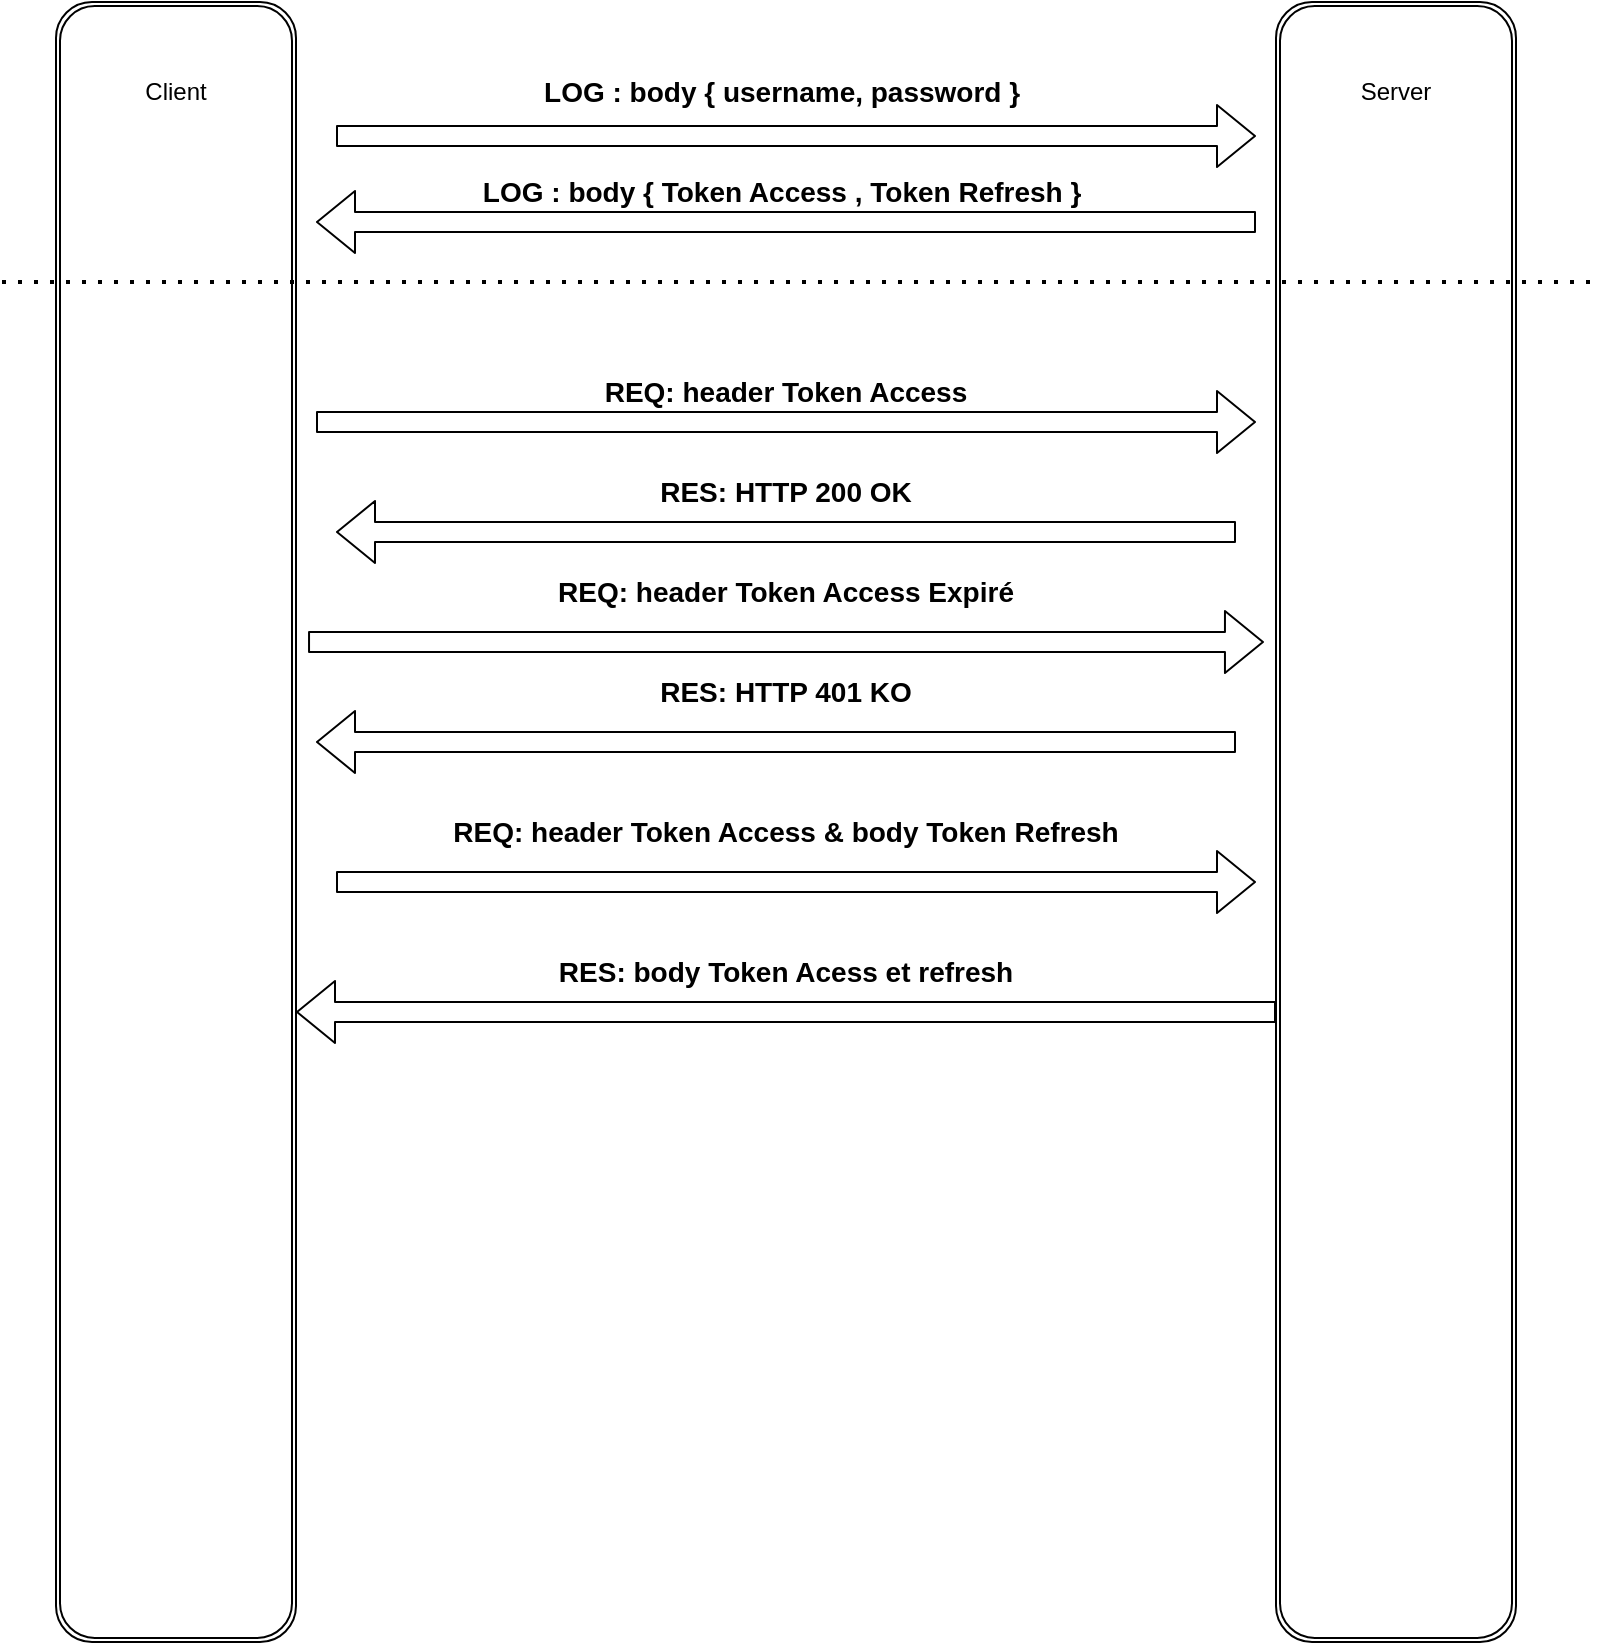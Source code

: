 <mxfile>
    <diagram id="mMa_coR_gicrqLnb21xZ" name="Page-1">
        <mxGraphModel dx="1609" dy="476" grid="1" gridSize="10" guides="1" tooltips="1" connect="1" arrows="1" fold="1" page="1" pageScale="1" pageWidth="827" pageHeight="1169" math="0" shadow="0">
            <root>
                <mxCell id="0"/>
                <mxCell id="1" parent="0"/>
                <mxCell id="2" value="" style="shape=ext;double=1;rounded=1;whiteSpace=wrap;html=1;" vertex="1" parent="1">
                    <mxGeometry x="10" y="50" width="120" height="820" as="geometry"/>
                </mxCell>
                <mxCell id="3" value="Client" style="text;html=1;strokeColor=none;fillColor=none;align=center;verticalAlign=middle;whiteSpace=wrap;rounded=0;" vertex="1" parent="1">
                    <mxGeometry x="40" y="80" width="60" height="30" as="geometry"/>
                </mxCell>
                <mxCell id="4" value="" style="shape=ext;double=1;rounded=1;whiteSpace=wrap;html=1;" vertex="1" parent="1">
                    <mxGeometry x="620" y="50" width="120" height="820" as="geometry"/>
                </mxCell>
                <mxCell id="5" value="Server" style="text;html=1;strokeColor=none;fillColor=none;align=center;verticalAlign=middle;whiteSpace=wrap;rounded=0;" vertex="1" parent="1">
                    <mxGeometry x="650" y="80" width="60" height="30" as="geometry"/>
                </mxCell>
                <mxCell id="6" value="" style="shape=flexArrow;endArrow=classic;html=1;" edge="1" parent="1">
                    <mxGeometry width="50" height="50" relative="1" as="geometry">
                        <mxPoint x="150" y="117" as="sourcePoint"/>
                        <mxPoint x="610" y="117" as="targetPoint"/>
                    </mxGeometry>
                </mxCell>
                <mxCell id="7" value="LOG : body { username, password }&amp;nbsp;" style="text;html=1;strokeColor=none;fillColor=none;align=center;verticalAlign=middle;whiteSpace=wrap;rounded=0;fontSize=14;fontStyle=1" vertex="1" parent="1">
                    <mxGeometry x="160" y="80" width="430" height="30" as="geometry"/>
                </mxCell>
                <mxCell id="8" value="" style="shape=flexArrow;endArrow=classic;html=1;" edge="1" parent="1">
                    <mxGeometry width="50" height="50" relative="1" as="geometry">
                        <mxPoint x="140" y="260" as="sourcePoint"/>
                        <mxPoint x="610" y="260" as="targetPoint"/>
                    </mxGeometry>
                </mxCell>
                <mxCell id="9" value="" style="shape=flexArrow;endArrow=classic;html=1;" edge="1" parent="1">
                    <mxGeometry width="50" height="50" relative="1" as="geometry">
                        <mxPoint x="610" y="160" as="sourcePoint"/>
                        <mxPoint x="140" y="160" as="targetPoint"/>
                    </mxGeometry>
                </mxCell>
                <mxCell id="10" value="LOG : body { Token Access , Token Refresh }&amp;nbsp;" style="text;html=1;strokeColor=none;fillColor=none;align=center;verticalAlign=middle;whiteSpace=wrap;rounded=0;fontSize=14;fontStyle=1" vertex="1" parent="1">
                    <mxGeometry x="160" y="130" width="430" height="30" as="geometry"/>
                </mxCell>
                <mxCell id="11" value="REQ: header Token Access" style="text;html=1;strokeColor=none;fillColor=none;align=center;verticalAlign=middle;whiteSpace=wrap;rounded=0;fontSize=14;fontStyle=1" vertex="1" parent="1">
                    <mxGeometry x="160" y="230" width="430" height="30" as="geometry"/>
                </mxCell>
                <mxCell id="12" value="" style="shape=flexArrow;endArrow=classic;html=1;fontSize=14;fontStyle=1" edge="1" parent="1">
                    <mxGeometry width="50" height="50" relative="1" as="geometry">
                        <mxPoint x="600" y="315" as="sourcePoint"/>
                        <mxPoint x="150" y="315" as="targetPoint"/>
                    </mxGeometry>
                </mxCell>
                <mxCell id="13" value="RES: HTTP 200 OK" style="text;html=1;strokeColor=none;fillColor=none;align=center;verticalAlign=middle;whiteSpace=wrap;rounded=0;fontSize=14;fontStyle=1" vertex="1" parent="1">
                    <mxGeometry x="160" y="280" width="430" height="30" as="geometry"/>
                </mxCell>
                <mxCell id="14" value="" style="shape=flexArrow;endArrow=classic;html=1;entryX=-0.017;entryY=0.111;entryDx=0;entryDy=0;entryPerimeter=0;" edge="1" parent="1">
                    <mxGeometry width="50" height="50" relative="1" as="geometry">
                        <mxPoint x="136.02" y="370" as="sourcePoint"/>
                        <mxPoint x="613.98" y="370" as="targetPoint"/>
                    </mxGeometry>
                </mxCell>
                <mxCell id="15" value="REQ: header Token Access Expiré" style="text;html=1;strokeColor=none;fillColor=none;align=center;verticalAlign=middle;whiteSpace=wrap;rounded=0;fontSize=14;fontStyle=1" vertex="1" parent="1">
                    <mxGeometry x="160" y="330" width="430" height="30" as="geometry"/>
                </mxCell>
                <mxCell id="16" value="" style="shape=flexArrow;endArrow=classic;html=1;fontSize=14;fontStyle=1" edge="1" parent="1">
                    <mxGeometry width="50" height="50" relative="1" as="geometry">
                        <mxPoint x="600" y="420" as="sourcePoint"/>
                        <mxPoint x="140" y="420" as="targetPoint"/>
                    </mxGeometry>
                </mxCell>
                <mxCell id="17" value="RES: HTTP 401 KO" style="text;html=1;strokeColor=none;fillColor=none;align=center;verticalAlign=middle;whiteSpace=wrap;rounded=0;fontSize=14;fontStyle=1" vertex="1" parent="1">
                    <mxGeometry x="160" y="380" width="430" height="30" as="geometry"/>
                </mxCell>
                <mxCell id="18" value="" style="endArrow=none;dashed=1;html=1;dashPattern=1 3;strokeWidth=2;" edge="1" parent="1">
                    <mxGeometry width="50" height="50" relative="1" as="geometry">
                        <mxPoint x="-17" y="190" as="sourcePoint"/>
                        <mxPoint x="780" y="190" as="targetPoint"/>
                    </mxGeometry>
                </mxCell>
                <mxCell id="24" value="" style="shape=flexArrow;endArrow=classic;html=1;" edge="1" parent="1">
                    <mxGeometry width="50" height="50" relative="1" as="geometry">
                        <mxPoint x="150" y="490" as="sourcePoint"/>
                        <mxPoint x="610" y="490" as="targetPoint"/>
                    </mxGeometry>
                </mxCell>
                <mxCell id="25" value="REQ: header Token Access &amp;amp; body Token Refresh" style="text;html=1;strokeColor=none;fillColor=none;align=center;verticalAlign=middle;whiteSpace=wrap;rounded=0;fontSize=14;fontStyle=1" vertex="1" parent="1">
                    <mxGeometry x="160" y="450" width="430" height="30" as="geometry"/>
                </mxCell>
                <mxCell id="26" value="" style="shape=flexArrow;endArrow=classic;html=1;exitX=0;exitY=0.25;exitDx=0;exitDy=0;entryX=1;entryY=0.25;entryDx=0;entryDy=0;" edge="1" parent="1">
                    <mxGeometry width="50" height="50" relative="1" as="geometry">
                        <mxPoint x="620" y="555" as="sourcePoint"/>
                        <mxPoint x="130" y="555" as="targetPoint"/>
                    </mxGeometry>
                </mxCell>
                <mxCell id="27" value="RES: body Token Acess et refresh" style="text;html=1;strokeColor=none;fillColor=none;align=center;verticalAlign=middle;whiteSpace=wrap;rounded=0;fontSize=14;fontStyle=1" vertex="1" parent="1">
                    <mxGeometry x="160" y="520" width="430" height="30" as="geometry"/>
                </mxCell>
            </root>
        </mxGraphModel>
    </diagram>
</mxfile>